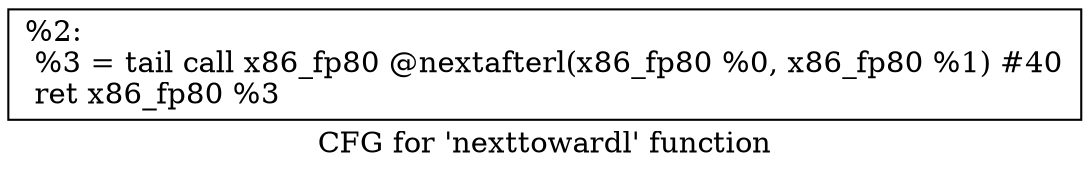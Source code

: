 digraph "CFG for 'nexttowardl' function" {
	label="CFG for 'nexttowardl' function";

	Node0x1cf4200 [shape=record,label="{%2:\l  %3 = tail call x86_fp80 @nextafterl(x86_fp80 %0, x86_fp80 %1) #40\l  ret x86_fp80 %3\l}"];
}
